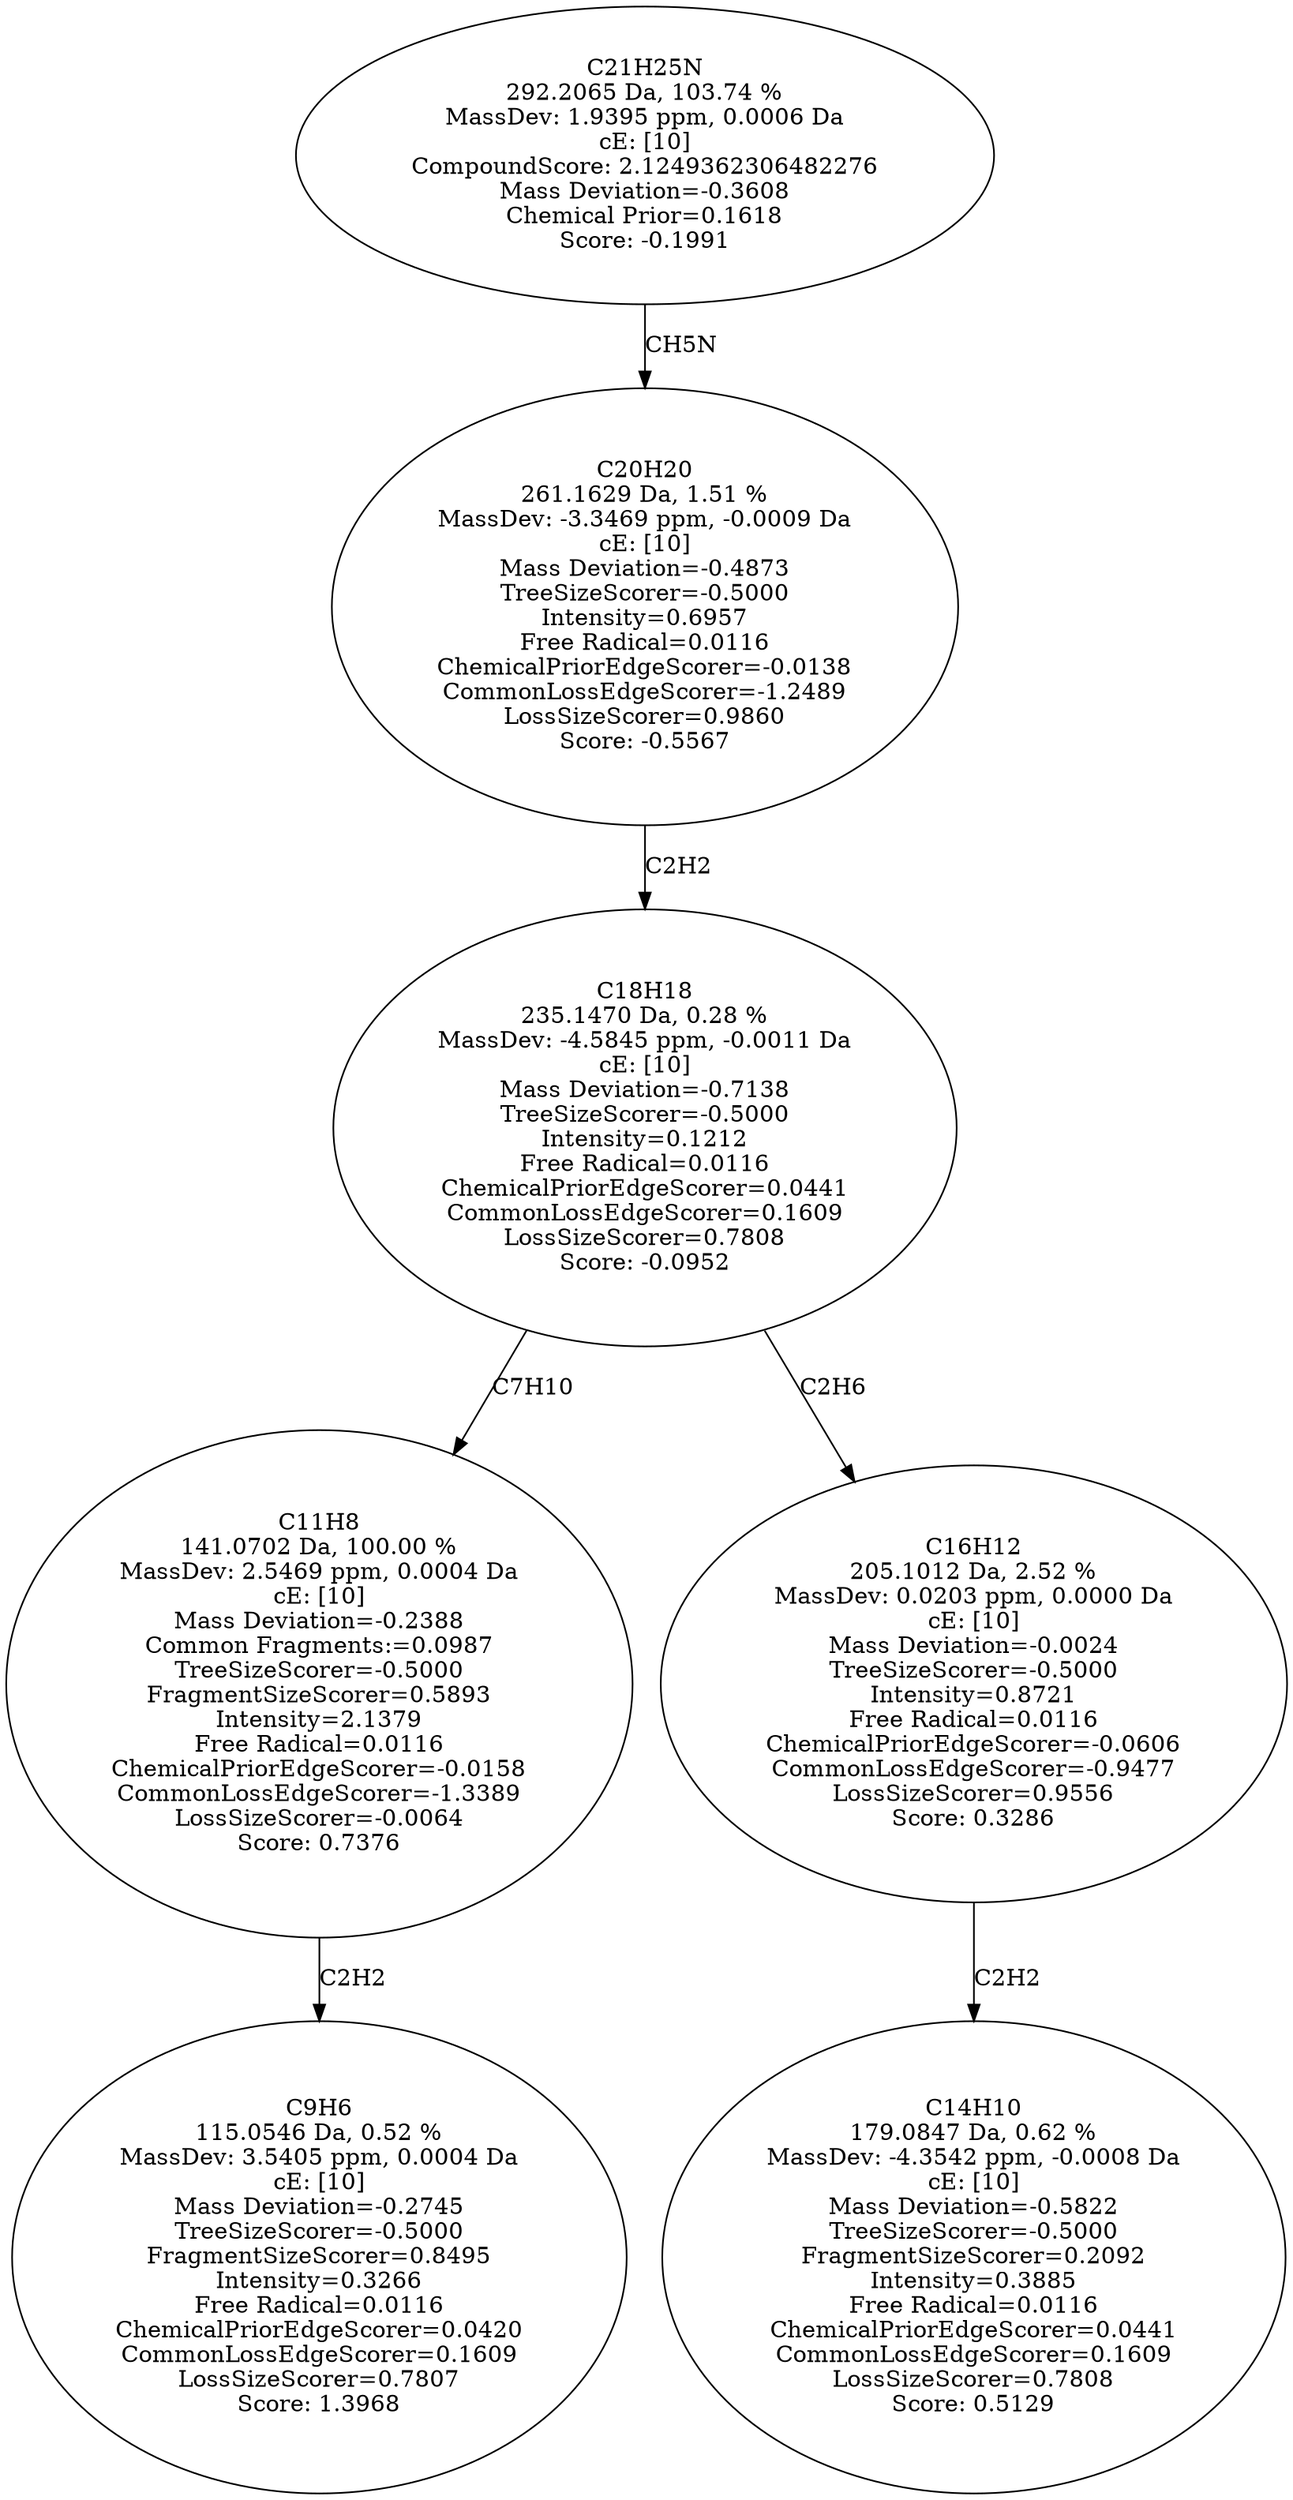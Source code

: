 strict digraph {
v1 [label="C9H6\n115.0546 Da, 0.52 %\nMassDev: 3.5405 ppm, 0.0004 Da\ncE: [10]\nMass Deviation=-0.2745\nTreeSizeScorer=-0.5000\nFragmentSizeScorer=0.8495\nIntensity=0.3266\nFree Radical=0.0116\nChemicalPriorEdgeScorer=0.0420\nCommonLossEdgeScorer=0.1609\nLossSizeScorer=0.7807\nScore: 1.3968"];
v2 [label="C11H8\n141.0702 Da, 100.00 %\nMassDev: 2.5469 ppm, 0.0004 Da\ncE: [10]\nMass Deviation=-0.2388\nCommon Fragments:=0.0987\nTreeSizeScorer=-0.5000\nFragmentSizeScorer=0.5893\nIntensity=2.1379\nFree Radical=0.0116\nChemicalPriorEdgeScorer=-0.0158\nCommonLossEdgeScorer=-1.3389\nLossSizeScorer=-0.0064\nScore: 0.7376"];
v3 [label="C14H10\n179.0847 Da, 0.62 %\nMassDev: -4.3542 ppm, -0.0008 Da\ncE: [10]\nMass Deviation=-0.5822\nTreeSizeScorer=-0.5000\nFragmentSizeScorer=0.2092\nIntensity=0.3885\nFree Radical=0.0116\nChemicalPriorEdgeScorer=0.0441\nCommonLossEdgeScorer=0.1609\nLossSizeScorer=0.7808\nScore: 0.5129"];
v4 [label="C16H12\n205.1012 Da, 2.52 %\nMassDev: 0.0203 ppm, 0.0000 Da\ncE: [10]\nMass Deviation=-0.0024\nTreeSizeScorer=-0.5000\nIntensity=0.8721\nFree Radical=0.0116\nChemicalPriorEdgeScorer=-0.0606\nCommonLossEdgeScorer=-0.9477\nLossSizeScorer=0.9556\nScore: 0.3286"];
v5 [label="C18H18\n235.1470 Da, 0.28 %\nMassDev: -4.5845 ppm, -0.0011 Da\ncE: [10]\nMass Deviation=-0.7138\nTreeSizeScorer=-0.5000\nIntensity=0.1212\nFree Radical=0.0116\nChemicalPriorEdgeScorer=0.0441\nCommonLossEdgeScorer=0.1609\nLossSizeScorer=0.7808\nScore: -0.0952"];
v6 [label="C20H20\n261.1629 Da, 1.51 %\nMassDev: -3.3469 ppm, -0.0009 Da\ncE: [10]\nMass Deviation=-0.4873\nTreeSizeScorer=-0.5000\nIntensity=0.6957\nFree Radical=0.0116\nChemicalPriorEdgeScorer=-0.0138\nCommonLossEdgeScorer=-1.2489\nLossSizeScorer=0.9860\nScore: -0.5567"];
v7 [label="C21H25N\n292.2065 Da, 103.74 %\nMassDev: 1.9395 ppm, 0.0006 Da\ncE: [10]\nCompoundScore: 2.1249362306482276\nMass Deviation=-0.3608\nChemical Prior=0.1618\nScore: -0.1991"];
v2 -> v1 [label="C2H2"];
v5 -> v2 [label="C7H10"];
v4 -> v3 [label="C2H2"];
v5 -> v4 [label="C2H6"];
v6 -> v5 [label="C2H2"];
v7 -> v6 [label="CH5N"];
}